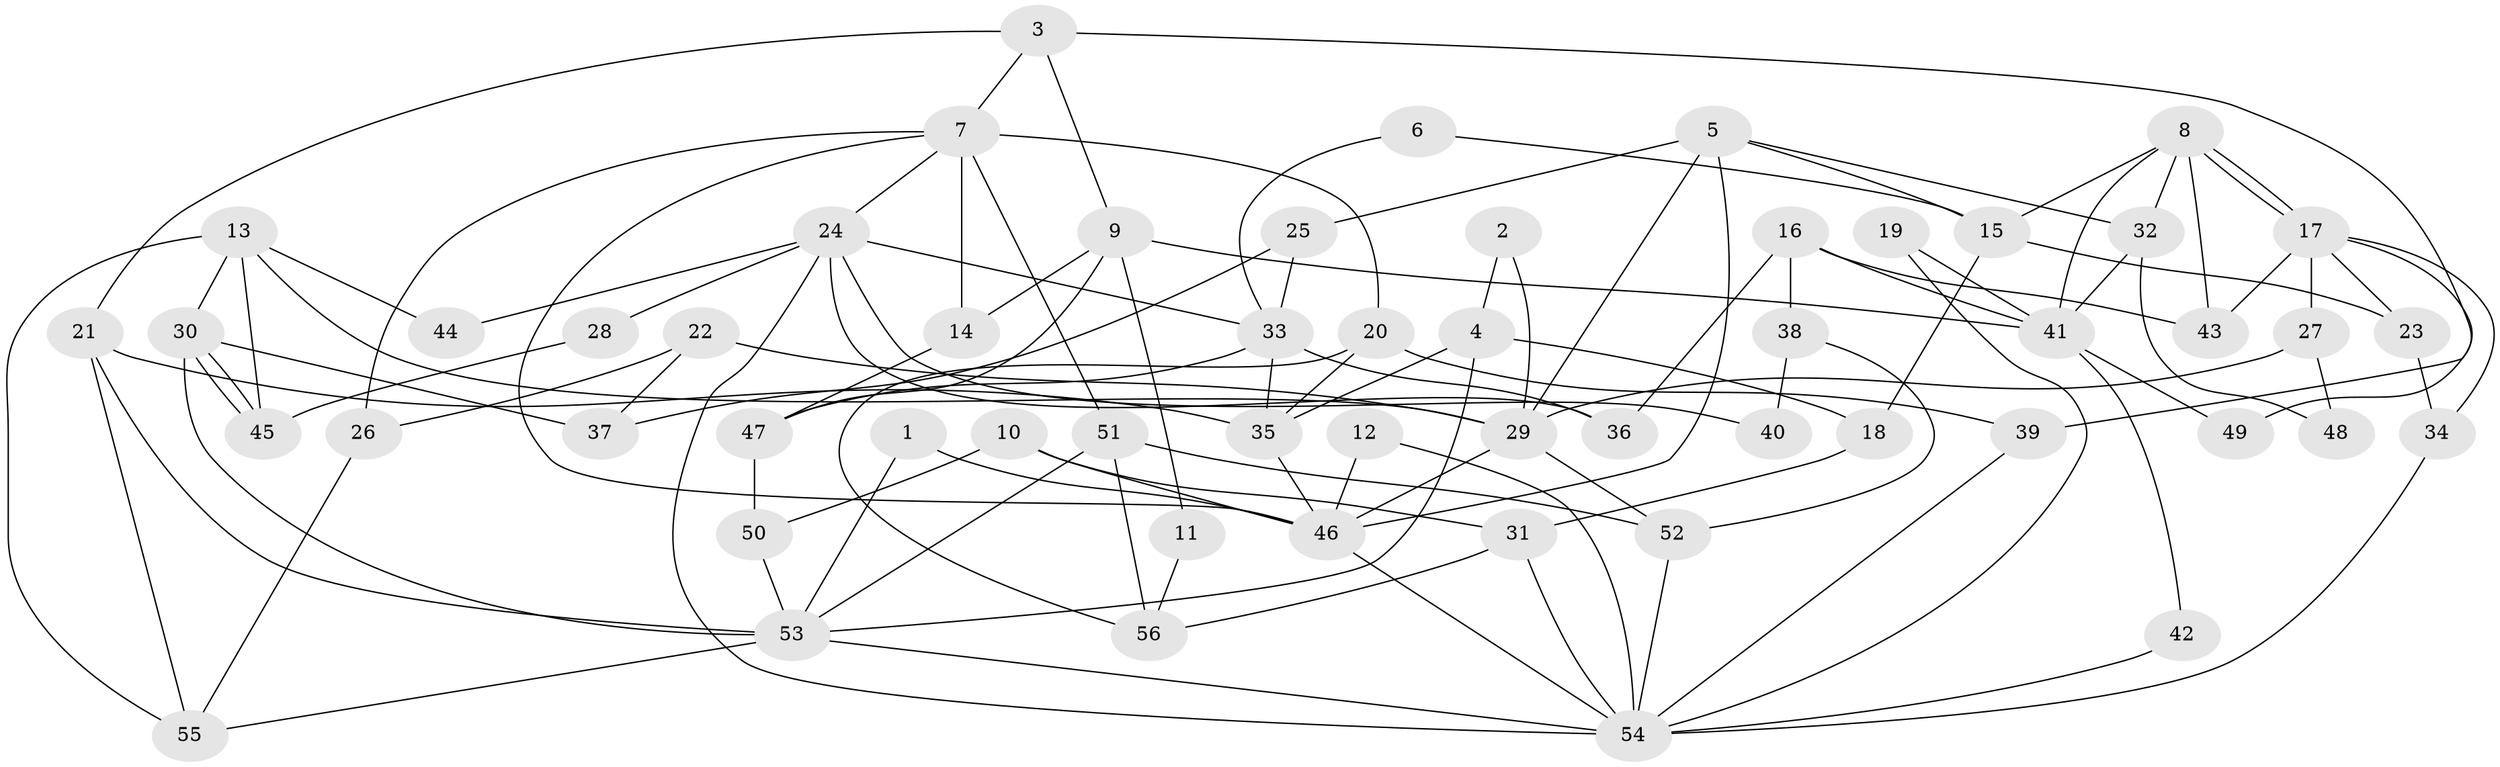 // Generated by graph-tools (version 1.1) at 2025/26/03/09/25 03:26:17]
// undirected, 56 vertices, 112 edges
graph export_dot {
graph [start="1"]
  node [color=gray90,style=filled];
  1;
  2;
  3;
  4;
  5;
  6;
  7;
  8;
  9;
  10;
  11;
  12;
  13;
  14;
  15;
  16;
  17;
  18;
  19;
  20;
  21;
  22;
  23;
  24;
  25;
  26;
  27;
  28;
  29;
  30;
  31;
  32;
  33;
  34;
  35;
  36;
  37;
  38;
  39;
  40;
  41;
  42;
  43;
  44;
  45;
  46;
  47;
  48;
  49;
  50;
  51;
  52;
  53;
  54;
  55;
  56;
  1 -- 53;
  1 -- 46;
  2 -- 4;
  2 -- 29;
  3 -- 21;
  3 -- 39;
  3 -- 7;
  3 -- 9;
  4 -- 53;
  4 -- 35;
  4 -- 18;
  5 -- 29;
  5 -- 46;
  5 -- 15;
  5 -- 25;
  5 -- 32;
  6 -- 33;
  6 -- 15;
  7 -- 24;
  7 -- 14;
  7 -- 20;
  7 -- 26;
  7 -- 46;
  7 -- 51;
  8 -- 17;
  8 -- 17;
  8 -- 32;
  8 -- 15;
  8 -- 41;
  8 -- 43;
  9 -- 47;
  9 -- 11;
  9 -- 14;
  9 -- 41;
  10 -- 46;
  10 -- 31;
  10 -- 50;
  11 -- 56;
  12 -- 46;
  12 -- 54;
  13 -- 55;
  13 -- 30;
  13 -- 29;
  13 -- 44;
  13 -- 45;
  14 -- 47;
  15 -- 18;
  15 -- 23;
  16 -- 41;
  16 -- 36;
  16 -- 38;
  16 -- 43;
  17 -- 43;
  17 -- 23;
  17 -- 27;
  17 -- 34;
  17 -- 49;
  18 -- 31;
  19 -- 41;
  19 -- 54;
  20 -- 56;
  20 -- 35;
  20 -- 39;
  21 -- 55;
  21 -- 53;
  21 -- 35;
  22 -- 37;
  22 -- 29;
  22 -- 26;
  23 -- 34;
  24 -- 54;
  24 -- 33;
  24 -- 28;
  24 -- 36;
  24 -- 40;
  24 -- 44;
  25 -- 33;
  25 -- 37;
  26 -- 55;
  27 -- 29;
  27 -- 48;
  28 -- 45;
  29 -- 46;
  29 -- 52;
  30 -- 53;
  30 -- 45;
  30 -- 45;
  30 -- 37;
  31 -- 54;
  31 -- 56;
  32 -- 41;
  32 -- 48;
  33 -- 47;
  33 -- 35;
  33 -- 36;
  34 -- 54;
  35 -- 46;
  38 -- 52;
  38 -- 40;
  39 -- 54;
  41 -- 42;
  41 -- 49;
  42 -- 54;
  46 -- 54;
  47 -- 50;
  50 -- 53;
  51 -- 52;
  51 -- 53;
  51 -- 56;
  52 -- 54;
  53 -- 54;
  53 -- 55;
}

